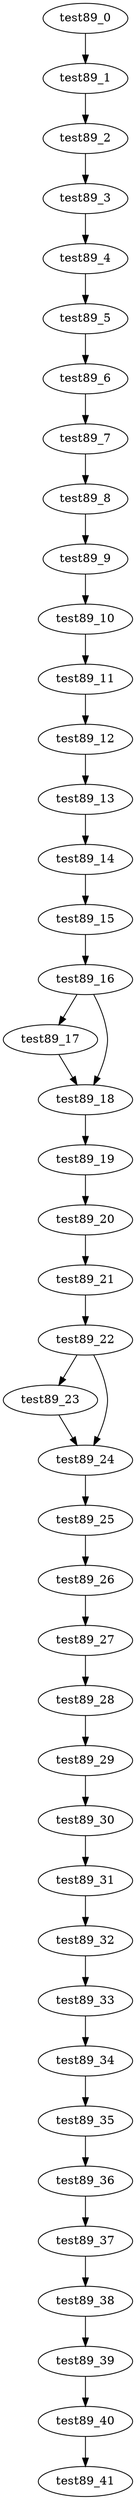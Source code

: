 digraph G {
test89_0->test89_1;
test89_1->test89_2;
test89_2->test89_3;
test89_3->test89_4;
test89_4->test89_5;
test89_5->test89_6;
test89_6->test89_7;
test89_7->test89_8;
test89_8->test89_9;
test89_9->test89_10;
test89_10->test89_11;
test89_11->test89_12;
test89_12->test89_13;
test89_13->test89_14;
test89_14->test89_15;
test89_15->test89_16;
test89_16->test89_17;
test89_16->test89_18;
test89_17->test89_18;
test89_18->test89_19;
test89_19->test89_20;
test89_20->test89_21;
test89_21->test89_22;
test89_22->test89_23;
test89_22->test89_24;
test89_23->test89_24;
test89_24->test89_25;
test89_25->test89_26;
test89_26->test89_27;
test89_27->test89_28;
test89_28->test89_29;
test89_29->test89_30;
test89_30->test89_31;
test89_31->test89_32;
test89_32->test89_33;
test89_33->test89_34;
test89_34->test89_35;
test89_35->test89_36;
test89_36->test89_37;
test89_37->test89_38;
test89_38->test89_39;
test89_39->test89_40;
test89_40->test89_41;

}
